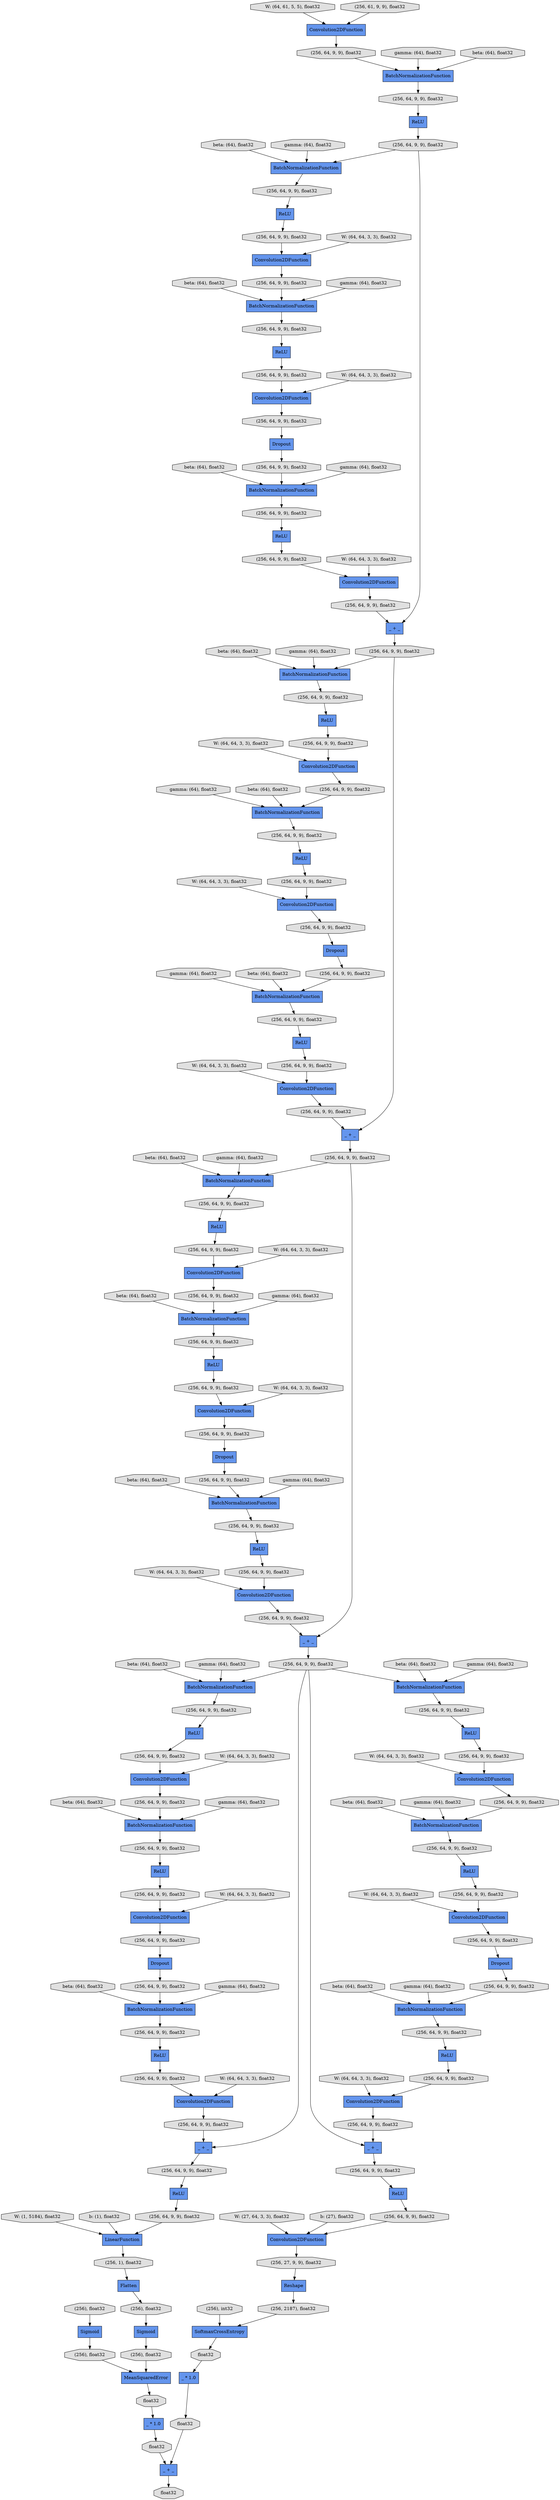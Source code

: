 digraph graphname{rankdir=TB;515682902144 [label="(256, 64, 9, 9), float32",shape="octagon",fillcolor="#E0E0E0",style="filled"];515682877568 [label="(256, 64, 9, 9), float32",shape="octagon",fillcolor="#E0E0E0",style="filled"];515682902312 [label="(256, 64, 9, 9), float32",shape="octagon",fillcolor="#E0E0E0",style="filled"];515682877736 [label="(256, 64, 9, 9), float32",shape="octagon",fillcolor="#E0E0E0",style="filled"];515682902424 [label="(256, 64, 9, 9), float32",shape="octagon",fillcolor="#E0E0E0",style="filled"];515682877848 [label="BatchNormalizationFunction",shape="record",fillcolor="#6495ED",style="filled"];515682902480 [label="SoftmaxCrossEntropy",shape="record",fillcolor="#6495ED",style="filled"];515682877904 [label="(256, 64, 9, 9), float32",shape="octagon",fillcolor="#E0E0E0",style="filled"];515682902536 [label="(256, 64, 9, 9), float32",shape="octagon",fillcolor="#E0E0E0",style="filled"];515682877960 [label="Convolution2DFunction",shape="record",fillcolor="#6495ED",style="filled"];515682878016 [label="ReLU",shape="record",fillcolor="#6495ED",style="filled"];515682902648 [label="Convolution2DFunction",shape="record",fillcolor="#6495ED",style="filled"];515682878184 [label="Dropout",shape="record",fillcolor="#6495ED",style="filled"];515682902816 [label="BatchNormalizationFunction",shape="record",fillcolor="#6495ED",style="filled"];515682878296 [label="(256, 64, 9, 9), float32",shape="octagon",fillcolor="#E0E0E0",style="filled"];515682902928 [label="(256, 64, 9, 9), float32",shape="octagon",fillcolor="#E0E0E0",style="filled"];515682878464 [label="(256, 64, 9, 9), float32",shape="octagon",fillcolor="#E0E0E0",style="filled"];515682903096 [label="(256, 64, 9, 9), float32",shape="octagon",fillcolor="#E0E0E0",style="filled"];515682903208 [label="BatchNormalizationFunction",shape="record",fillcolor="#6495ED",style="filled"];515682903264 [label="(256, 64, 9, 9), float32",shape="octagon",fillcolor="#E0E0E0",style="filled"];515682903320 [label="Convolution2DFunction",shape="record",fillcolor="#6495ED",style="filled"];515682878744 [label="_ + _",shape="record",fillcolor="#6495ED",style="filled"];515682903376 [label="ReLU",shape="record",fillcolor="#6495ED",style="filled"];515682878800 [label="(256, 64, 9, 9), float32",shape="octagon",fillcolor="#E0E0E0",style="filled"];515682878856 [label="(256, 64, 9, 9), float32",shape="octagon",fillcolor="#E0E0E0",style="filled"];515682878912 [label="Convolution2DFunction",shape="record",fillcolor="#6495ED",style="filled"];515682903544 [label="Dropout",shape="record",fillcolor="#6495ED",style="filled"];515682878968 [label="ReLU",shape="record",fillcolor="#6495ED",style="filled"];515682903656 [label="(256, 64, 9, 9), float32",shape="octagon",fillcolor="#E0E0E0",style="filled"];515682879192 [label="(256, 64, 9, 9), float32",shape="octagon",fillcolor="#E0E0E0",style="filled"];515682903824 [label="(256, 64, 9, 9), float32",shape="octagon",fillcolor="#E0E0E0",style="filled"];515682879360 [label="(256, 64, 9, 9), float32",shape="octagon",fillcolor="#E0E0E0",style="filled"];515682879472 [label="(256, 64, 9, 9), float32",shape="octagon",fillcolor="#E0E0E0",style="filled"];515682904104 [label="_ + _",shape="record",fillcolor="#6495ED",style="filled"];515682879528 [label="BatchNormalizationFunction",shape="record",fillcolor="#6495ED",style="filled"];515682904160 [label="(256, 64, 9, 9), float32",shape="octagon",fillcolor="#E0E0E0",style="filled"];515682879584 [label="(256, 64, 9, 9), float32",shape="octagon",fillcolor="#E0E0E0",style="filled"];515682904216 [label="(256, 64, 9, 9), float32",shape="octagon",fillcolor="#E0E0E0",style="filled"];515682879640 [label="Convolution2DFunction",shape="record",fillcolor="#6495ED",style="filled"];515682904272 [label="Convolution2DFunction",shape="record",fillcolor="#6495ED",style="filled"];515682951064 [label="(256), float32",shape="octagon",fillcolor="#E0E0E0",style="filled"];515682879696 [label="ReLU",shape="record",fillcolor="#6495ED",style="filled"];515682904328 [label="ReLU",shape="record",fillcolor="#6495ED",style="filled"];515682879864 [label="BatchNormalizationFunction",shape="record",fillcolor="#6495ED",style="filled"];515682904552 [label="(256, 64, 9, 9), float32",shape="octagon",fillcolor="#E0E0E0",style="filled"];515682879976 [label="(256, 64, 9, 9), float32",shape="octagon",fillcolor="#E0E0E0",style="filled"];515682904720 [label="(256, 64, 9, 9), float32",shape="octagon",fillcolor="#E0E0E0",style="filled"];515682880144 [label="(256, 64, 9, 9), float32",shape="octagon",fillcolor="#E0E0E0",style="filled"];515682904832 [label="ReLU",shape="record",fillcolor="#6495ED",style="filled"];515682880256 [label="BatchNormalizationFunction",shape="record",fillcolor="#6495ED",style="filled"];515682904888 [label="Reshape",shape="record",fillcolor="#6495ED",style="filled"];515682880312 [label="(256, 64, 9, 9), float32",shape="octagon",fillcolor="#E0E0E0",style="filled"];515682904944 [label="(256, 64, 9, 9), float32",shape="octagon",fillcolor="#E0E0E0",style="filled"];515682880368 [label="Convolution2DFunction",shape="record",fillcolor="#6495ED",style="filled"];515682880424 [label="ReLU",shape="record",fillcolor="#6495ED",style="filled"];515609660384 [label="W: (64, 64, 3, 3), float32",shape="octagon",fillcolor="#E0E0E0",style="filled"];515682905112 [label="(256, 64, 9, 9), float32",shape="octagon",fillcolor="#E0E0E0",style="filled"];515682905168 [label="Convolution2DFunction",shape="record",fillcolor="#6495ED",style="filled"];515682880592 [label="Dropout",shape="record",fillcolor="#6495ED",style="filled"];515609889872 [label="gamma: (64), float32",shape="octagon",fillcolor="#E0E0E0",style="filled"];515682880704 [label="(256, 64, 9, 9), float32",shape="octagon",fillcolor="#E0E0E0",style="filled"];515682905336 [label="(256, 27, 9, 9), float32",shape="octagon",fillcolor="#E0E0E0",style="filled"];515609890040 [label="beta: (64), float32",shape="octagon",fillcolor="#E0E0E0",style="filled"];515682880872 [label="(256, 64, 9, 9), float32",shape="octagon",fillcolor="#E0E0E0",style="filled"];515609890152 [label="gamma: (64), float32",shape="octagon",fillcolor="#E0E0E0",style="filled"];515682905504 [label="BatchNormalizationFunction",shape="record",fillcolor="#6495ED",style="filled"];515609890320 [label="beta: (64), float32",shape="octagon",fillcolor="#E0E0E0",style="filled"];515682905672 [label="(256, 2187), float32",shape="octagon",fillcolor="#E0E0E0",style="filled"];515682905728 [label="(256, 64, 9, 9), float32",shape="octagon",fillcolor="#E0E0E0",style="filled"];515682881152 [label="_ + _",shape="record",fillcolor="#6495ED",style="filled"];515609890432 [label="gamma: (64), float32",shape="octagon",fillcolor="#E0E0E0",style="filled"];515682881208 [label="(256, 64, 9, 9), float32",shape="octagon",fillcolor="#E0E0E0",style="filled"];515682905840 [label="Convolution2DFunction",shape="record",fillcolor="#6495ED",style="filled"];515682881264 [label="(256, 64, 9, 9), float32",shape="octagon",fillcolor="#E0E0E0",style="filled"];515682905896 [label="ReLU",shape="record",fillcolor="#6495ED",style="filled"];515682881320 [label="Convolution2DFunction",shape="record",fillcolor="#6495ED",style="filled"];515609890600 [label="beta: (64), float32",shape="octagon",fillcolor="#E0E0E0",style="filled"];515682881376 [label="ReLU",shape="record",fillcolor="#6495ED",style="filled"];515682881488 [label="ReLU",shape="record",fillcolor="#6495ED",style="filled"];515682906064 [label="BatchNormalizationFunction",shape="record",fillcolor="#6495ED",style="filled"];515609890768 [label="W: (64, 64, 3, 3), float32",shape="octagon",fillcolor="#E0E0E0",style="filled"];515682979968 [label="MeanSquaredError",shape="record",fillcolor="#6495ED",style="filled"];515610013824 [label="W: (1, 5184), float32",shape="octagon",fillcolor="#E0E0E0",style="filled"];515682947200 [label="(256, 64, 9, 9), float32",shape="octagon",fillcolor="#E0E0E0",style="filled"];515682980024 [label="(256), float32",shape="octagon",fillcolor="#E0E0E0",style="filled"];515609989360 [label="W: (64, 64, 3, 3), float32",shape="octagon",fillcolor="#E0E0E0",style="filled"];515682947368 [label="(256, 64, 9, 9), float32",shape="octagon",fillcolor="#E0E0E0",style="filled"];515609956648 [label="W: (64, 64, 3, 3), float32",shape="octagon",fillcolor="#E0E0E0",style="filled"];515610014048 [label="b: (1), float32",shape="octagon",fillcolor="#E0E0E0",style="filled"];515682980248 [label="(256), float32",shape="octagon",fillcolor="#E0E0E0",style="filled"];515682947480 [label="BatchNormalizationFunction",shape="record",fillcolor="#6495ED",style="filled"];515682947536 [label="(256, 64, 9, 9), float32",shape="octagon",fillcolor="#E0E0E0",style="filled"];515682947592 [label="Convolution2DFunction",shape="record",fillcolor="#6495ED",style="filled"];515609989640 [label="gamma: (64), float32",shape="octagon",fillcolor="#E0E0E0",style="filled"];515682947648 [label="ReLU",shape="record",fillcolor="#6495ED",style="filled"];515609956928 [label="W: (64, 64, 3, 3), float32",shape="octagon",fillcolor="#E0E0E0",style="filled"];515682980528 [label="float32",shape="octagon",fillcolor="#E0E0E0",style="filled"];515682947816 [label="Dropout",shape="record",fillcolor="#6495ED",style="filled"];515609989864 [label="beta: (64), float32",shape="octagon",fillcolor="#E0E0E0",style="filled"];515682980640 [label="float32",shape="octagon",fillcolor="#E0E0E0",style="filled"];515507778336 [label="BatchNormalizationFunction",shape="record",fillcolor="#6495ED",style="filled"];515682947928 [label="(256, 64, 9, 9), float32",shape="octagon",fillcolor="#E0E0E0",style="filled"];515609957208 [label="gamma: (64), float32",shape="octagon",fillcolor="#E0E0E0",style="filled"];515609990032 [label="gamma: (64), float32",shape="octagon",fillcolor="#E0E0E0",style="filled"];515661534096 [label="(256, 64, 9, 9), float32",shape="octagon",fillcolor="#E0E0E0",style="filled"];515661534152 [label="(256, 64, 9, 9), float32",shape="octagon",fillcolor="#E0E0E0",style="filled"];515682980864 [label="_ * 1.0",shape="record",fillcolor="#6495ED",style="filled"];515682948096 [label="(256, 64, 9, 9), float32",shape="octagon",fillcolor="#E0E0E0",style="filled"];515661537232 [label="BatchNormalizationFunction",shape="record",fillcolor="#6495ED",style="filled"];515609957376 [label="beta: (64), float32",shape="octagon",fillcolor="#E0E0E0",style="filled"];515661534264 [label="ReLU",shape="record",fillcolor="#6495ED",style="filled"];515609990256 [label="beta: (64), float32",shape="octagon",fillcolor="#E0E0E0",style="filled"];515609957488 [label="gamma: (64), float32",shape="octagon",fillcolor="#E0E0E0",style="filled"];515661534320 [label="BatchNormalizationFunction",shape="record",fillcolor="#6495ED",style="filled"];515682981032 [label="float32",shape="octagon",fillcolor="#E0E0E0",style="filled"];515609629808 [label="W: (64, 61, 5, 5), float32",shape="octagon",fillcolor="#E0E0E0",style="filled"];515682981088 [label="_ + _",shape="record",fillcolor="#6495ED",style="filled"];515661534432 [label="Convolution2DFunction",shape="record",fillcolor="#6495ED",style="filled"];515507778784 [label="(256, 64, 9, 9), float32",shape="octagon",fillcolor="#E0E0E0",style="filled"];515682948376 [label="_ + _",shape="record",fillcolor="#6495ED",style="filled"];515609990424 [label="gamma: (64), float32",shape="octagon",fillcolor="#E0E0E0",style="filled"];515609957656 [label="beta: (64), float32",shape="octagon",fillcolor="#E0E0E0",style="filled"];515682948432 [label="(256, 64, 9, 9), float32",shape="octagon",fillcolor="#E0E0E0",style="filled"];515507778896 [label="(256, 64, 9, 9), float32",shape="octagon",fillcolor="#E0E0E0",style="filled"];515682948488 [label="(256, 64, 9, 9), float32",shape="octagon",fillcolor="#E0E0E0",style="filled"];515609957768 [label="gamma: (64), float32",shape="octagon",fillcolor="#E0E0E0",style="filled"];515661534600 [label="BatchNormalizationFunction",shape="record",fillcolor="#6495ED",style="filled"];515682981312 [label="float32",shape="octagon",fillcolor="#E0E0E0",style="filled"];515682948544 [label="Convolution2DFunction",shape="record",fillcolor="#6495ED",style="filled"];515682948600 [label="ReLU",shape="record",fillcolor="#6495ED",style="filled"];515609990648 [label="beta: (64), float32",shape="octagon",fillcolor="#E0E0E0",style="filled"];515661534712 [label="(256, 64, 9, 9), float32",shape="octagon",fillcolor="#E0E0E0",style="filled"];515609957936 [label="beta: (64), float32",shape="octagon",fillcolor="#E0E0E0",style="filled"];515609630256 [label="gamma: (64), float32",shape="octagon",fillcolor="#E0E0E0",style="filled"];515609990760 [label="W: (27, 64, 3, 3), float32",shape="octagon",fillcolor="#E0E0E0",style="filled"];515661534880 [label="(256, 64, 9, 9), float32",shape="octagon",fillcolor="#E0E0E0",style="filled"];515682948824 [label="(256, 64, 9, 9), float32",shape="octagon",fillcolor="#E0E0E0",style="filled"];515609958104 [label="W: (64, 64, 3, 3), float32",shape="octagon",fillcolor="#E0E0E0",style="filled"];515609630424 [label="beta: (64), float32",shape="octagon",fillcolor="#E0E0E0",style="filled"];515661534992 [label="BatchNormalizationFunction",shape="record",fillcolor="#6495ED",style="filled"];515609990984 [label="b: (27), float32",shape="octagon",fillcolor="#E0E0E0",style="filled"];515661535048 [label="(256, 64, 9, 9), float32",shape="octagon",fillcolor="#E0E0E0",style="filled"];515682948992 [label="(256, 64, 9, 9), float32",shape="octagon",fillcolor="#E0E0E0",style="filled"];515661535104 [label="Convolution2DFunction",shape="record",fillcolor="#6495ED",style="filled"];515609630592 [label="W: (64, 64, 3, 3), float32",shape="octagon",fillcolor="#E0E0E0",style="filled"];515661535160 [label="ReLU",shape="record",fillcolor="#6495ED",style="filled"];515682949104 [label="ReLU",shape="record",fillcolor="#6495ED",style="filled"];515609958384 [label="W: (64, 64, 3, 3), float32",shape="octagon",fillcolor="#E0E0E0",style="filled"];515682949160 [label="Flatten",shape="record",fillcolor="#6495ED",style="filled"];515609991208 [label="W: (64, 64, 3, 3), float32",shape="octagon",fillcolor="#E0E0E0",style="filled"];515682949216 [label="(256, 64, 9, 9), float32",shape="octagon",fillcolor="#E0E0E0",style="filled"];515661535328 [label="Dropout",shape="record",fillcolor="#6495ED",style="filled"];515661535440 [label="(256, 64, 9, 9), float32",shape="octagon",fillcolor="#E0E0E0",style="filled"];515609630928 [label="W: (64, 64, 3, 3), float32",shape="octagon",fillcolor="#E0E0E0",style="filled"];515682949384 [label="(256, 64, 9, 9), float32",shape="octagon",fillcolor="#E0E0E0",style="filled"];515609958664 [label="W: (64, 64, 3, 3), float32",shape="octagon",fillcolor="#E0E0E0",style="filled"];515682949440 [label="LinearFunction",shape="record",fillcolor="#6495ED",style="filled"];515507779904 [label="ReLU",shape="record",fillcolor="#6495ED",style="filled"];515661535608 [label="(256, 64, 9, 9), float32",shape="octagon",fillcolor="#E0E0E0",style="filled"];515682949552 [label="(256, 1), float32",shape="octagon",fillcolor="#E0E0E0",style="filled"];515609991600 [label="W: (64, 64, 3, 3), float32",shape="octagon",fillcolor="#E0E0E0",style="filled"];515609958944 [label="gamma: (64), float32",shape="octagon",fillcolor="#E0E0E0",style="filled"];515682949776 [label="(256), float32",shape="octagon",fillcolor="#E0E0E0",style="filled"];515507780240 [label="Convolution2DFunction",shape="record",fillcolor="#6495ED",style="filled"];515609991880 [label="W: (64, 64, 3, 3), float32",shape="octagon",fillcolor="#E0E0E0",style="filled"];515609959112 [label="beta: (64), float32",shape="octagon",fillcolor="#E0E0E0",style="filled"];515682949888 [label="Sigmoid",shape="record",fillcolor="#6495ED",style="filled"];515507780352 [label="BatchNormalizationFunction",shape="record",fillcolor="#6495ED",style="filled"];515682949944 [label="(256), int32",shape="octagon",fillcolor="#E0E0E0",style="filled"];515609959224 [label="gamma: (64), float32",shape="octagon",fillcolor="#E0E0E0",style="filled"];515661536112 [label="(256, 64, 9, 9), float32",shape="octagon",fillcolor="#E0E0E0",style="filled"];515661536168 [label="_ + _",shape="record",fillcolor="#6495ED",style="filled"];515507780520 [label="(256, 61, 9, 9), float32",shape="octagon",fillcolor="#E0E0E0",style="filled"];515609992160 [label="gamma: (64), float32",shape="octagon",fillcolor="#E0E0E0",style="filled"];515609959392 [label="beta: (64), float32",shape="octagon",fillcolor="#E0E0E0",style="filled"];515661536224 [label="(256, 64, 9, 9), float32",shape="octagon",fillcolor="#E0E0E0",style="filled"];515661536280 [label="Convolution2DFunction",shape="record",fillcolor="#6495ED",style="filled"];515609959504 [label="gamma: (64), float32",shape="octagon",fillcolor="#E0E0E0",style="filled"];515661536336 [label="ReLU",shape="record",fillcolor="#6495ED",style="filled"];515609992384 [label="beta: (64), float32",shape="octagon",fillcolor="#E0E0E0",style="filled"];515609959672 [label="beta: (64), float32",shape="octagon",fillcolor="#E0E0E0",style="filled"];515661536560 [label="(256, 64, 9, 9), float32",shape="octagon",fillcolor="#E0E0E0",style="filled"];515609992552 [label="gamma: (64), float32",shape="octagon",fillcolor="#E0E0E0",style="filled"];515682950560 [label="float32",shape="octagon",fillcolor="#E0E0E0",style="filled"];515661536728 [label="(256, 64, 9, 9), float32",shape="octagon",fillcolor="#E0E0E0",style="filled"];515609992776 [label="beta: (64), float32",shape="octagon",fillcolor="#E0E0E0",style="filled"];515661536840 [label="(256, 64, 9, 9), float32",shape="octagon",fillcolor="#E0E0E0",style="filled"];515609960064 [label="W: (64, 64, 3, 3), float32",shape="octagon",fillcolor="#E0E0E0",style="filled"];515661536896 [label="Convolution2DFunction",shape="record",fillcolor="#6495ED",style="filled"];515661536952 [label="BatchNormalizationFunction",shape="record",fillcolor="#6495ED",style="filled"];515609992944 [label="gamma: (64), float32",shape="octagon",fillcolor="#E0E0E0",style="filled"];515661537008 [label="(256, 64, 9, 9), float32",shape="octagon",fillcolor="#E0E0E0",style="filled"];515682950896 [label="Sigmoid",shape="record",fillcolor="#6495ED",style="filled"];515682951008 [label="_ * 1.0",shape="record",fillcolor="#6495ED",style="filled"];515661537120 [label="ReLU",shape="record",fillcolor="#6495ED",style="filled"];515609960344 [label="W: (64, 64, 3, 3), float32",shape="octagon",fillcolor="#E0E0E0",style="filled"];515609993168 [label="beta: (64), float32",shape="octagon",fillcolor="#E0E0E0",style="filled"];515609989360 -> 515682904272;515682949160 -> 515682949776;515661534096 -> 515507778336;515507780240 -> 515507778896;515682949216 -> 515682949104;515682879640 -> 515682880144;515609890600 -> 515661534992;515682902928 -> 515682902648;515682905504 -> 515682905728;515682947368 -> 515682906064;515682877736 -> 515661537232;515507778336 -> 515661534152;515609991208 -> 515682905840;515682879696 -> 515682879976;515682949552 -> 515682949160;515682904552 -> 515682904272;515682947200 -> 515682905840;515661536168 -> 515661537008;515682948432 -> 515682947480;515682878800 -> 515682877848;515682947592 -> 515682948096;515609956928 -> 515682878912;515682877960 -> 515682878464;515661535440 -> 515661535104;515609630928 -> 515661535104;515682947480 -> 515682948488;515682877848 -> 515682878856;515610013824 -> 515682949440;515609957768 -> 515682877848;515661534264 -> 515661534712;515609993168 -> 515682947480;515682949440 -> 515682949552;515682948544 -> 515682948992;515682905672 -> 515682902480;515682981088 -> 515682981312;515682881208 -> 515682880256;515682878912 -> 515682879360;515661535048 -> 515661535160;515682904328 -> 515682904552;515682881152 -> 515682902536;515682949104 -> 515682949384;515682904216 -> 515682904328;515661536896 -> 515682877736;515682881320 -> 515682902312;515682948376 -> 515682949216;515682878744 -> 515682879584;515609992384 -> 515682905504;515661534712 -> 515661534432;515682904160 -> 515682903208;515609958944 -> 515661536952;515609990256 -> 515682902816;515682880872 -> 515682880592;515682905728 -> 515682905896;515507780352 -> 515507778784;515682951064 -> 515682979968;515682881264 -> 515682881376;515609960344 -> 515682903320;515682879584 -> 515682881152;515661536336 -> 515661536560;515609959112 -> 515661536952;515682904272 -> 515682904720;515609959224 -> 515682879864;515661536280 -> 515661536728;515507778784 -> 515507779904;515682902536 -> 515682904104;515682902536 -> 515682879528;515610014048 -> 515682949440;515609660384 -> 515661536280;515682948992 -> 515682948376;515682879360 -> 515682878744;515661535160 -> 515661535440;515682980528 -> 515682980864;515682951008 -> 515682980640;515682903376 -> 515682903656;515682905336 -> 515682904888;515682902312 -> 515682881152;515609630256 -> 515507780352;515609991600 -> 515682947592;515682903544 -> 515682904160;515682906064 -> 515682947536;515682902536 -> 515682905504;515661537232 -> 515682877904;515682904888 -> 515682905672;515682904832 -> 515682905112;515661534320 -> 515661536840;515682949776 -> 515682949888;515682905168 -> 515682905336;515609630592 -> 515661534432;515682881376 -> 515682902144;515682947816 -> 515682948432;515682878184 -> 515682878800;515609890040 -> 515507778336;515682880704 -> 515682880368;515682903320 -> 515682903824;515682902424 -> 515682881488;515609890320 -> 515661534600;515682879584 -> 515661536952;515682880368 -> 515682880872;515609630424 -> 515507780352;515661534880 -> 515661534600;515682948600 -> 515682948824;515682878968 -> 515682879192;515661537008 -> 515661534320;515682879528 -> 515682902424;515507778896 -> 515507780352;515609990984 -> 515682905168;515682947536 -> 515682947648;515682877904 -> 515682878016;515682902480 -> 515682950560;515661536560 -> 515661536280;515661537008 -> 515682878744;515609629808 -> 515507780240;515682879864 -> 515682880312;515609959504 -> 515682880256;515682904720 -> 515682904104;515609990032 -> 515682902816;515682880312 -> 515682880424;515507780520 -> 515507780240;515682880144 -> 515682879864;515682904104 -> 515682904944;515682903096 -> 515682902816;515609958384 -> 515682880368;515609959672 -> 515682880256;515682880424 -> 515682880704;515609992776 -> 515682906064;515661534432 -> 515661534880;515507779904 -> 515661534096;515682948096 -> 515682947816;515682878464 -> 515682878184;515661535328 -> 515661536224;515682880256 -> 515682881264;515682947648 -> 515682947928;515682878016 -> 515682878296;515682903656 -> 515682903320;515661534600 -> 515661535048;515661536112 -> 515661536336;515682904944 -> 515682904832;515682947928 -> 515682947592;515682878296 -> 515682877960;515682950560 -> 515682951008;515609959392 -> 515682879864;515609889872 -> 515507778336;515682902144 -> 515682881320;515609890432 -> 515661534992;515661536728 -> 515661536168;515609958664 -> 515682881320;515682979968 -> 515682980528;515682903824 -> 515682903544;515661534096 -> 515661536168;515682948824 -> 515682948544;515682879192 -> 515682878912;515682905896 -> 515682947200;515609957488 -> 515661537232;515682903208 -> 515682904216;515609957376 -> 515661534320;515682902536 -> 515682948376;515682980864 -> 515682981032;515682905840 -> 515682947368;515609960064 -> 515682902648;515661535104 -> 515661535608;515682980248 -> 515682979968;515609991880 -> 515682948544;515609989640 -> 515682879528;515682948488 -> 515682948600;515682878856 -> 515682878968;515609992944 -> 515682947480;515682880592 -> 515682881208;515661536952 -> 515682879472;515682879976 -> 515682879640;515682950896 -> 515682980248;515661534152 -> 515661534264;515682905112 -> 515682905168;515661534992 -> 515661536112;515682949888 -> 515682951064;515661535608 -> 515661535328;515609890152 -> 515661534600;515682949944 -> 515682902480;515609990424 -> 515682903208;515682980640 -> 515682981088;515682902816 -> 515682903264;515682877568 -> 515661536896;515661537120 -> 515682877568;515661536840 -> 515661537120;515682881488 -> 515682902928;515609958104 -> 515682879640;515609957208 -> 515661534320;515682980024 -> 515682950896;515609990648 -> 515682903208;515682902648 -> 515682903096;515609956648 -> 515682877960;515609992160 -> 515682905504;515609957936 -> 515682877848;515609890768 -> 515661536896;515609957656 -> 515661537232;515661536224 -> 515661534992;515682981032 -> 515682981088;515682879472 -> 515682879696;515682903264 -> 515682903376;515682949384 -> 515682949440;515609992552 -> 515682906064;515609989864 -> 515682879528;515609990760 -> 515682905168;}
